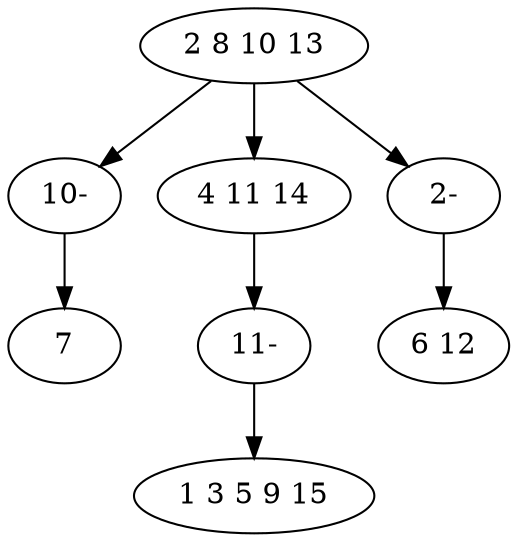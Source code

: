digraph true_tree {
	"0" -> "6"
	"0" -> "2"
	"2" -> "5"
	"0" -> "7"
	"5" -> "3"
	"6" -> "1"
	"7" -> "4"
	"0" [label="2 8 10 13"];
	"1" [label="7"];
	"2" [label="4 11 14"];
	"3" [label="1 3 5 9 15"];
	"4" [label="6 12"];
	"5" [label="11-"];
	"6" [label="10-"];
	"7" [label="2-"];
}
